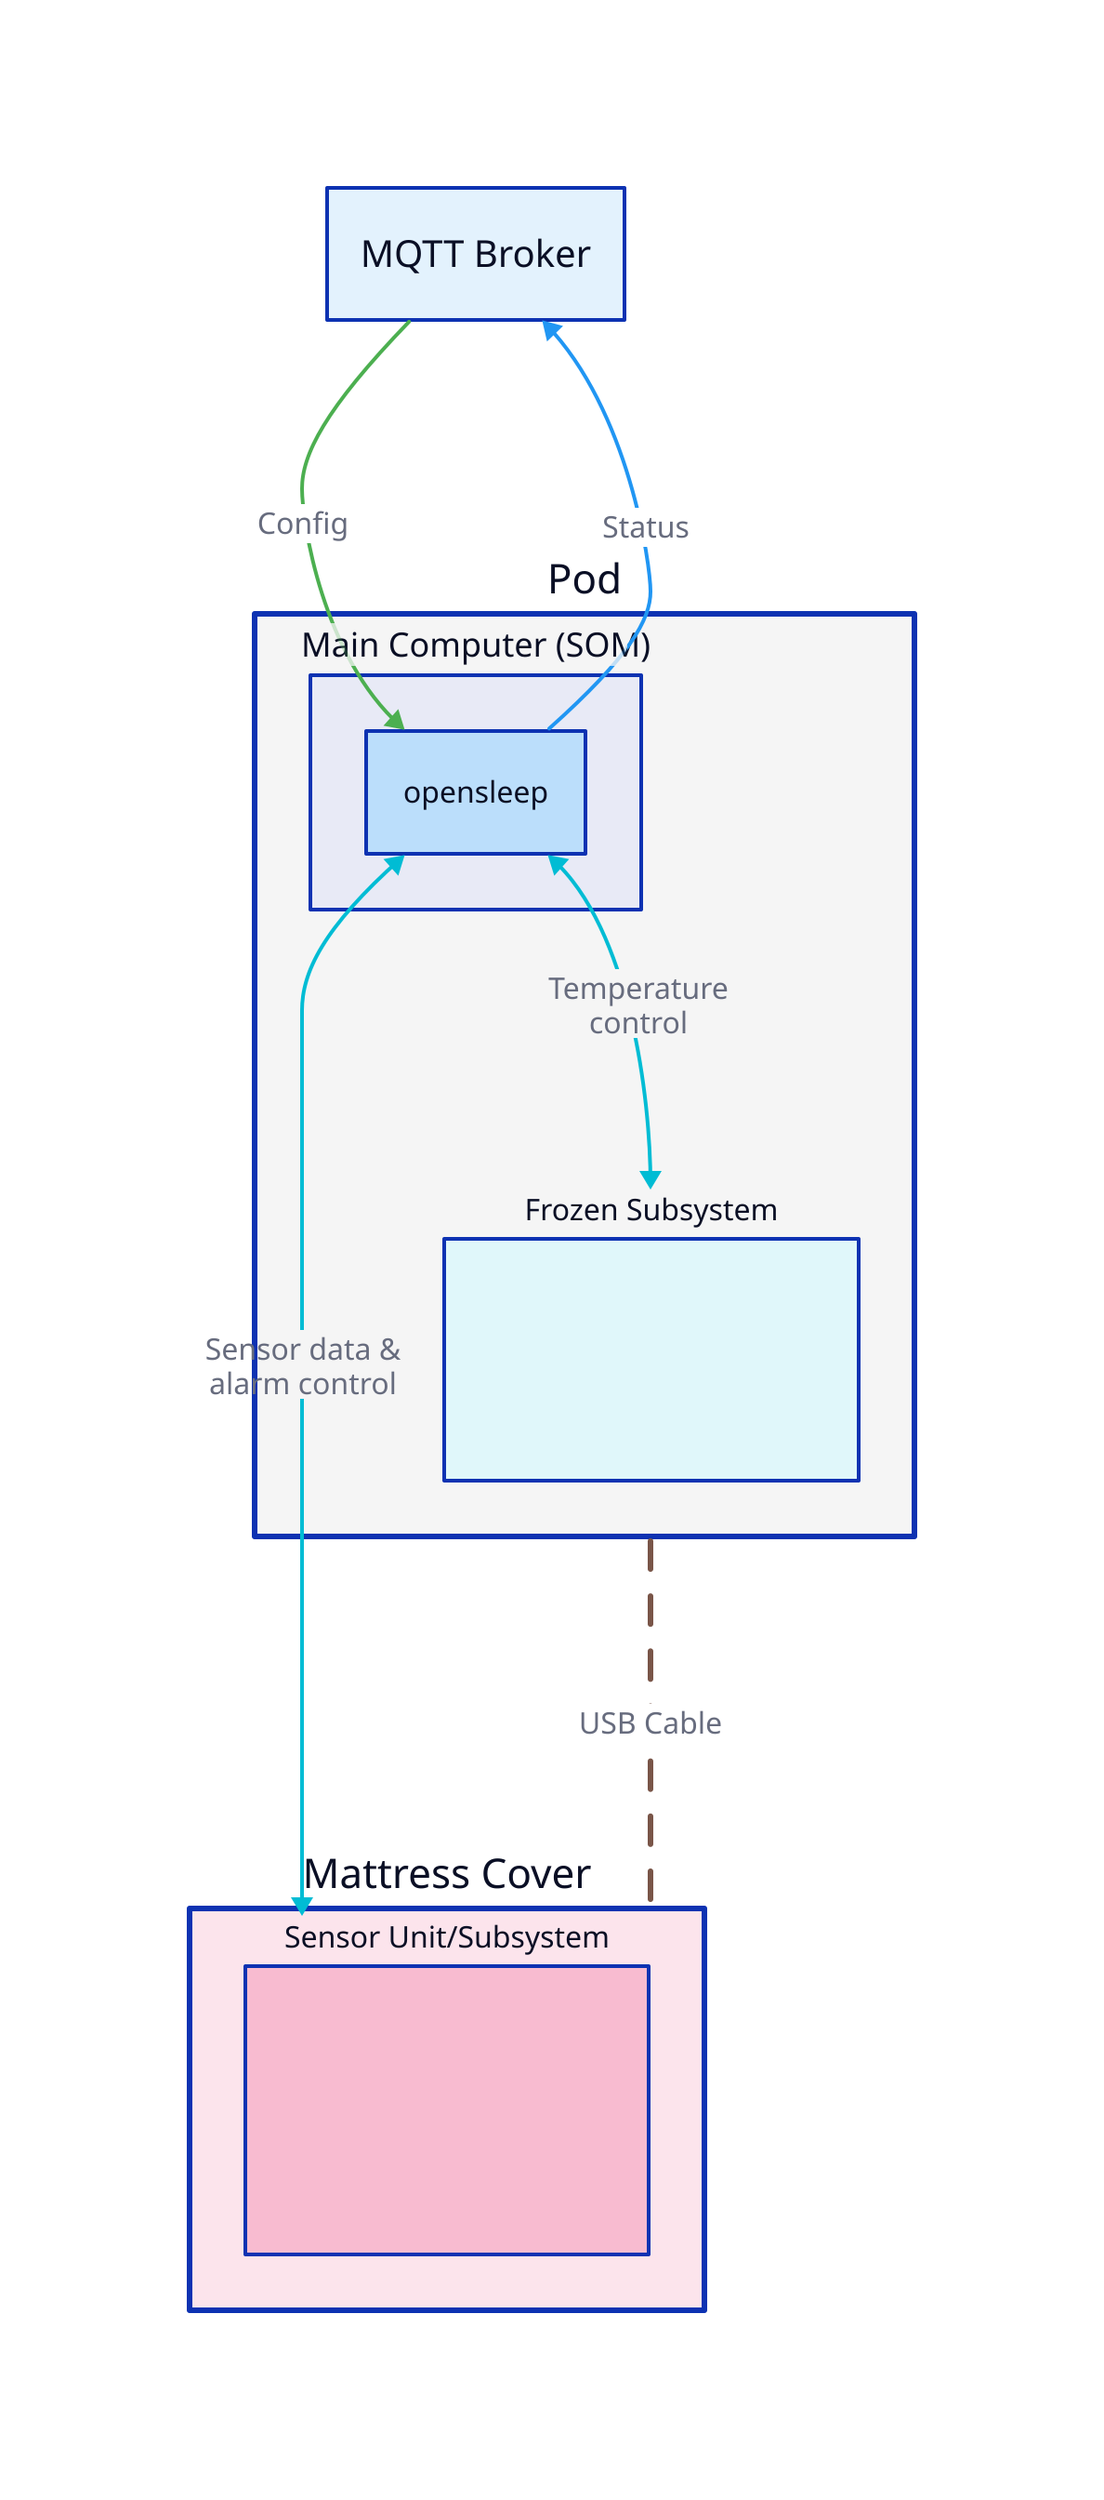 direction: down

broker: MQTT Broker {
  shape: rectangle
  style.fill: "#e3f2fd"
  style.font-size: 20
}

main_unit: Pod {
  style.fill: "#f5f5f5"
  style.stroke-width: 3
  style.font-size: 22
  
  som: "Main Computer (SOM)" {
    style.fill: "#e8eaf6"
    style.font-size: 18
    
    opensleep: "opensleep" {
      style.fill: "#bbdefb"
    }
  }
  
  frozen: "Frozen Subsystem" {
    style.fill: "#e0f7fa"
    style.font-size: 16
    
    water: "Water Control" {
      shape: text
      style.font-size: 14
      label: |md
      - Heating/cooling (TECs)
      - 2x Water pumps
      - Tank management
      |
    }
  }
}

mattress: "Mattress Cover" {
  style.fill: "#fce4ec"
  style.stroke-width: 3
  style.font-size: 22
  
  sensor: "Sensor Unit/Subsystem" {
    style.fill: "#f8bbd0"
    style.font-size: 16
    
    sensors: "Sensors" {
      shape: text
      style.font-size: 14
      label: |md
      - 8 temperature
      - 6 capacitance
      - 2 piezoelectric
      - Vibration motors
      |
    }
  }
}

broker -> main_unit.som.opensleep: "Config" {
  style.stroke: "#4caf50"
  style.stroke-width: 2
}

main_unit.som.opensleep -> broker: "Status" {
  style.stroke: "#2196f3"
  style.stroke-width: 2
}

main_unit.som.opensleep <-> main_unit.frozen: "Temperature\ncontrol" {
  style.stroke: "#00bcd4"
  style.stroke-width: 2
}

main_unit.som.opensleep <-> mattress.sensor: "Sensor data &\nalarm control" {
  style.stroke: "#00bcd4"
  style.stroke-width: 2
}

main_unit -- mattress: "USB Cable" {
  style.stroke: "#795548"
  style.stroke-width: 3
  style.stroke-dash: 5
}

